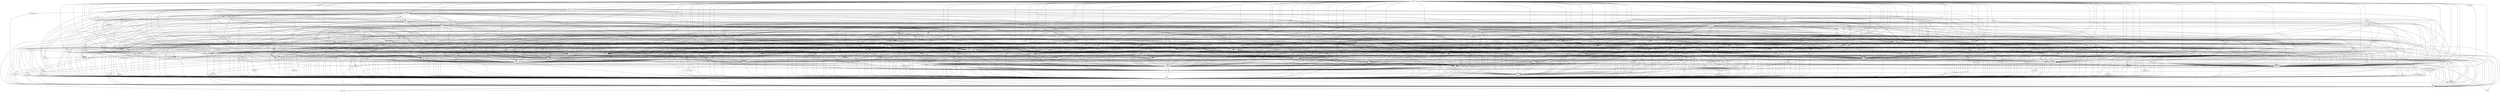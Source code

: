 strict digraph deps {
"haskellffi" [style=dashed];
{rank=max; "fail"; };
{rank=max; "rts" [shape=box]; };
"Boolean" -> "base";
"Cabal" -> "array";
"Cabal" -> "base";
"Cabal" -> "binary";
"Cabal" -> "bytestring";
"Cabal" -> "containers";
"Cabal" -> "deepseq";
"Cabal" -> "directory";
"Cabal" -> "filepath";
"Cabal" -> "mtl";
"Cabal" -> "parsec";
"Cabal" -> "pretty";
"Cabal" -> "process";
"Cabal" -> "text";
"Cabal" -> "time";
"Cabal" -> "transformers";
"Cabal" -> "unix";
"GLFW-b" -> "array";
"GLFW-b" -> "base";
"GLFW-b" -> "bindings-GLFW";
"GLFW-b" -> "deepseq";
"GLURaw" -> "OpenGLRaw";
"GLURaw" -> "base";
"GLURaw" -> "transformers";
"GLUT" -> "OpenGL";
"GLUT" -> "StateVar";
"GLUT" -> "array";
"GLUT" -> "base";
"GLUT" -> "containers";
"GLUT" -> "transformers";
"GenericPretty" -> "base";
"GenericPretty" -> "ghc-prim";
"GenericPretty" -> "pretty";
"HTTP" -> "array";
"HTTP" -> "base";
"HTTP" -> "bytestring";
"HTTP" -> "mtl";
"HTTP" -> "network";
"HTTP" -> "network-uri";
"HTTP" -> "parsec";
"HTTP" -> "time";
"HUnit" -> "base";
"HUnit" -> "call-stack";
"HUnit" -> "deepseq";
"HaskellForMaths" -> "array";
"HaskellForMaths" -> "base";
"HaskellForMaths" -> "containers";
"HaskellForMaths" -> "random";
"JuicyPixels" -> "base";
"JuicyPixels" -> "binary";
"JuicyPixels" -> "bytestring";
"JuicyPixels" -> "containers";
"JuicyPixels" -> "deepseq";
"JuicyPixels" -> "mtl";
"JuicyPixels" -> "primitive";
"JuicyPixels" -> "transformers";
"JuicyPixels" -> "vector";
"JuicyPixels" -> "zlib";
"MemoTrie" -> "base";
"MemoTrie" -> "newtype-generics";
"MissingH" -> "array";
"MissingH" -> "base";
"MissingH" -> "containers";
"MissingH" -> "directory";
"MissingH" -> "filepath";
"MissingH" -> "hslogger";
"MissingH" -> "mtl";
"MissingH" -> "network";
"MissingH" -> "network-bsd";
"MissingH" -> "old-locale";
"MissingH" -> "old-time";
"MissingH" -> "parsec";
"MissingH" -> "process";
"MissingH" -> "random";
"MissingH" -> "regex-compat";
"MissingH" -> "time";
"MissingH" -> "unix";
"MonadRandom" -> "base";
"MonadRandom" -> "mtl";
"MonadRandom" -> "primitive";
"MonadRandom" -> "random";
"MonadRandom" -> "transformers";
"MonadRandom" -> "transformers-compat";
"NumInstances" -> "base";
"ObjectName" -> "base";
"ObjectName" -> "transformers";
"Only" -> "base";
"Only" -> "deepseq";
"OpenGL" -> "GLURaw";
"OpenGL" -> "ObjectName";
"OpenGL" -> "OpenGLRaw";
"OpenGL" -> "StateVar";
"OpenGL" -> "base";
"OpenGL" -> "bytestring";
"OpenGL" -> "containers";
"OpenGL" -> "text";
"OpenGL" -> "transformers";
"OpenGLRaw" -> "base";
"OpenGLRaw" -> "bytestring";
"OpenGLRaw" -> "containers";
"OpenGLRaw" -> "fixed";
"OpenGLRaw" -> "half";
"OpenGLRaw" -> "text";
"OpenGLRaw" -> "transformers";
"QuickCheck" -> "base";
"QuickCheck" -> "containers";
"QuickCheck" -> "deepseq";
"QuickCheck" -> "random";
"QuickCheck" -> "splitmix";
"QuickCheck" -> "template-haskell";
"QuickCheck" -> "transformers";
"SHA" -> "array";
"SHA" -> "base";
"SHA" -> "binary";
"SHA" -> "bytestring";
"StateVar" -> "base";
"StateVar" -> "stm";
"StateVar" -> "transformers";
"active" -> "base";
"active" -> "lens";
"active" -> "linear";
"active" -> "semigroupoids";
"active" -> "semigroups";
"active" -> "vector";
"adjunctions" -> "array";
"adjunctions" -> "base";
"adjunctions" -> "comonad";
"adjunctions" -> "containers";
"adjunctions" -> "contravariant";
"adjunctions" -> "distributive";
"adjunctions" -> "free";
"adjunctions" -> "mtl";
"adjunctions" -> "profunctors";
"adjunctions" -> "semigroupoids";
"adjunctions" -> "semigroups";
"adjunctions" -> "tagged";
"adjunctions" -> "transformers";
"adjunctions" -> "transformers-compat";
"adjunctions" -> "void";
"aeson" -> "attoparsec";
"aeson" -> "base";
"aeson" -> "base-compat-batteries";
"aeson" -> "bytestring";
"aeson" -> "containers";
"aeson" -> "data-fix";
"aeson" -> "deepseq";
"aeson" -> "dlist";
"aeson" -> "ghc-prim";
"aeson" -> "hashable";
"aeson" -> "primitive";
"aeson" -> "scientific";
"aeson" -> "strict";
"aeson" -> "tagged";
"aeson" -> "template-haskell";
"aeson" -> "text";
"aeson" -> "th-abstraction";
"aeson" -> "these";
"aeson" -> "time";
"aeson" -> "time-compat";
"aeson" -> "unordered-containers";
"aeson" -> "uuid-types";
"aeson" -> "vector";
"ansi-terminal" -> "base";
"ansi-terminal" -> "colour";
"ansi-wl-pprint" -> "ansi-terminal";
"ansi-wl-pprint" -> "base";
"appar" -> "base";
"appar" -> "bytestring";
"array" -> "base";
"ascii-char" -> "base";
"ascii-char" -> "hashable";
"asn1-encoding" -> "asn1-types";
"asn1-encoding" -> "base";
"asn1-encoding" -> "bytestring";
"asn1-encoding" -> "hourglass";
"asn1-parse" -> "asn1-encoding";
"asn1-parse" -> "asn1-types";
"asn1-parse" -> "base";
"asn1-parse" -> "bytestring";
"asn1-types" -> "base";
"asn1-types" -> "bytestring";
"asn1-types" -> "hourglass";
"asn1-types" -> "memory";
"assoc" -> "base";
"assoc" -> "bifunctors";
"assoc" -> "tagged";
"async" -> "base";
"async" -> "hashable";
"async" -> "stm";
"atomic-primops" -> "base";
"atomic-primops" -> "ghc-prim";
"atomic-primops" -> "primitive";
"attoparsec" -> "array";
"attoparsec" -> "base";
"attoparsec" -> "bytestring";
"attoparsec" -> "containers";
"attoparsec" -> "deepseq";
"attoparsec" -> "scientific";
"attoparsec" -> "text";
"attoparsec" -> "transformers";
"auto-update" -> "base";
"base" -> "ghc-prim";
"base" -> "integer-gmp";
"base" -> "rts";
"base-compat" -> "base";
"base-compat" -> "unix";
"base-compat-batteries" -> "base";
"base-compat-batteries" -> "base-compat";
"base-orphans" -> "base";
"base-orphans" -> "ghc-prim";
"base64-bytestring" -> "base";
"base64-bytestring" -> "bytestring";
"basement" -> "base";
"basement" -> "ghc-prim";
"bifunctors" -> "base";
"bifunctors" -> "base-orphans";
"bifunctors" -> "comonad";
"bifunctors" -> "containers";
"bifunctors" -> "tagged";
"bifunctors" -> "template-haskell";
"bifunctors" -> "th-abstraction";
"bifunctors" -> "transformers";
"binary" -> "array";
"binary" -> "base";
"binary" -> "bytestring";
"binary" -> "containers";
"binary-ieee754" -> "array";
"binary-ieee754" -> "base";
"binary-ieee754" -> "binary";
"binary-orphans" -> "base";
"binary-orphans" -> "binary";
"binary-orphans" -> "transformers";
"binary-parsers" -> "base";
"binary-parsers" -> "binary";
"binary-parsers" -> "bytestring";
"binary-parsers" -> "bytestring-lexing";
"binary-parsers" -> "scientific";
"bindings-DSL" -> "base";
"bindings-GLFW" -> "base";
"bindings-GLFW" -> "bindings-DSL";
"blaze-builder" -> "base";
"blaze-builder" -> "bytestring";
"blaze-builder" -> "deepseq";
"blaze-builder" -> "text";
"blaze-html" -> "base";
"blaze-html" -> "blaze-builder";
"blaze-html" -> "blaze-markup";
"blaze-html" -> "bytestring";
"blaze-html" -> "text";
"blaze-markup" -> "base";
"blaze-markup" -> "blaze-builder";
"blaze-markup" -> "bytestring";
"blaze-markup" -> "text";
"blaze-textual" -> "base";
"blaze-textual" -> "blaze-builder";
"blaze-textual" -> "bytestring";
"blaze-textual" -> "ghc-prim";
"blaze-textual" -> "integer-gmp";
"blaze-textual" -> "old-locale";
"blaze-textual" -> "text";
"blaze-textual" -> "time";
"blaze-textual" -> "vector";
"bsb-http-chunked" -> "base";
"bsb-http-chunked" -> "bytestring";
"byteorder" -> "base";
"bytes" -> "Cabal";
"bytes" -> "base";
"bytes" -> "binary";
"bytes" -> "binary-orphans";
"bytes" -> "bytestring";
"bytes" -> "cabal-doctest";
"bytes" -> "cereal";
"bytes" -> "containers";
"bytes" -> "hashable";
"bytes" -> "mtl";
"bytes" -> "scientific";
"bytes" -> "text";
"bytes" -> "time";
"bytes" -> "transformers";
"bytes" -> "transformers-compat";
"bytes" -> "unordered-containers";
"bytes" -> "void";
"bytestring" -> "base";
"bytestring" -> "deepseq";
"bytestring" -> "ghc-prim";
"bytestring" -> "integer-gmp";
"bytestring-builder" -> "base";
"bytestring-builder" -> "bytestring";
"bytestring-builder" -> "deepseq";
"bytestring-conversion" -> "attoparsec";
"bytestring-conversion" -> "base";
"bytestring-conversion" -> "bytestring";
"bytestring-conversion" -> "case-insensitive";
"bytestring-conversion" -> "double-conversion";
"bytestring-conversion" -> "text";
"bytestring-lexing" -> "base";
"bytestring-lexing" -> "bytestring";
"bytestring-trie" -> "base";
"bytestring-trie" -> "binary";
"bytestring-trie" -> "bytestring";
"cabal-doctest" -> "Cabal";
"cabal-doctest" -> "base";
"cabal-doctest" -> "directory";
"cabal-doctest" -> "filepath";
"call-stack" -> "base";
"case-insensitive" -> "base";
"case-insensitive" -> "bytestring";
"case-insensitive" -> "deepseq";
"case-insensitive" -> "hashable";
"case-insensitive" -> "text";
"cereal" -> "array";
"cereal" -> "base";
"cereal" -> "bytestring";
"cereal" -> "containers";
"cereal" -> "ghc-prim";
"charset" -> "array";
"charset" -> "base";
"charset" -> "bytestring";
"charset" -> "containers";
"charset" -> "semigroups";
"charset" -> "unordered-containers";
"circle-packing" -> "base";
"clock" -> "base";
"cmdargs" -> "base";
"cmdargs" -> "filepath";
"cmdargs" -> "process";
"cmdargs" -> "template-haskell";
"cmdargs" -> "transformers";
"colour" -> "base";
"comonad" -> "base";
"comonad" -> "containers";
"comonad" -> "distributive";
"comonad" -> "indexed-traversable";
"comonad" -> "tagged";
"comonad" -> "transformers";
"comonad" -> "transformers-compat";
"conduit" -> "base";
"conduit" -> "bytestring";
"conduit" -> "directory";
"conduit" -> "exceptions";
"conduit" -> "filepath";
"conduit" -> "mono-traversable";
"conduit" -> "mtl";
"conduit" -> "primitive";
"conduit" -> "resourcet";
"conduit" -> "text";
"conduit" -> "transformers";
"conduit" -> "unix";
"conduit" -> "unliftio-core";
"conduit" -> "vector";
"conduit-extra" -> "async";
"conduit-extra" -> "attoparsec";
"conduit-extra" -> "base";
"conduit-extra" -> "bytestring";
"conduit-extra" -> "conduit";
"conduit-extra" -> "directory";
"conduit-extra" -> "filepath";
"conduit-extra" -> "network";
"conduit-extra" -> "primitive";
"conduit-extra" -> "process";
"conduit-extra" -> "resourcet";
"conduit-extra" -> "stm";
"conduit-extra" -> "streaming-commons";
"conduit-extra" -> "text";
"conduit-extra" -> "transformers";
"conduit-extra" -> "typed-process";
"conduit-extra" -> "unliftio-core";
"connection" -> "base";
"connection" -> "basement";
"connection" -> "bytestring";
"connection" -> "containers";
"connection" -> "data-default-class";
"connection" -> "network";
"connection" -> "socks";
"connection" -> "tls";
"connection" -> "x509";
"connection" -> "x509-store";
"connection" -> "x509-system";
"connection" -> "x509-validation";
"containers" -> "array";
"containers" -> "base";
"containers" -> "deepseq";
"contravariant" -> "StateVar";
"contravariant" -> "base";
"contravariant" -> "transformers";
"cookie" -> "base";
"cookie" -> "bytestring";
"cookie" -> "data-default-class";
"cookie" -> "deepseq";
"cookie" -> "text";
"cookie" -> "time";
"cryptonite" -> "base";
"cryptonite" -> "basement";
"cryptonite" -> "bytestring";
"cryptonite" -> "deepseq";
"cryptonite" -> "ghc-prim";
"cryptonite" -> "integer-gmp";
"cryptonite" -> "memory";
"cubicbezier" -> "base";
"cubicbezier" -> "containers";
"cubicbezier" -> "fast-math";
"cubicbezier" -> "integration";
"cubicbezier" -> "matrices";
"cubicbezier" -> "microlens";
"cubicbezier" -> "microlens-mtl";
"cubicbezier" -> "microlens-th";
"cubicbezier" -> "mtl";
"cubicbezier" -> "vector";
"cubicbezier" -> "vector-space";
"data-default" -> "base";
"data-default" -> "data-default-class";
"data-default" -> "data-default-instances-containers";
"data-default" -> "data-default-instances-dlist";
"data-default" -> "data-default-instances-old-locale";
"data-default-class" -> "base";
"data-default-instances-containers" -> "base";
"data-default-instances-containers" -> "containers";
"data-default-instances-containers" -> "data-default-class";
"data-default-instances-dlist" -> "base";
"data-default-instances-dlist" -> "data-default-class";
"data-default-instances-dlist" -> "dlist";
"data-default-instances-old-locale" -> "base";
"data-default-instances-old-locale" -> "data-default-class";
"data-default-instances-old-locale" -> "old-locale";
"data-fix" -> "base";
"data-fix" -> "deepseq";
"data-fix" -> "hashable";
"deepseq" -> "array";
"deepseq" -> "base";
"diagrams" -> "diagrams-contrib";
"diagrams" -> "diagrams-core";
"diagrams" -> "diagrams-lib";
"diagrams" -> "diagrams-svg";
"diagrams-contrib" -> "MonadRandom";
"diagrams-contrib" -> "base";
"diagrams-contrib" -> "circle-packing";
"diagrams-contrib" -> "colour";
"diagrams-contrib" -> "containers";
"diagrams-contrib" -> "cubicbezier";
"diagrams-contrib" -> "data-default";
"diagrams-contrib" -> "data-default-class";
"diagrams-contrib" -> "diagrams-core";
"diagrams-contrib" -> "diagrams-lib";
"diagrams-contrib" -> "diagrams-solve";
"diagrams-contrib" -> "force-layout";
"diagrams-contrib" -> "hashable";
"diagrams-contrib" -> "lens";
"diagrams-contrib" -> "linear";
"diagrams-contrib" -> "mfsolve";
"diagrams-contrib" -> "monoid-extras";
"diagrams-contrib" -> "mtl";
"diagrams-contrib" -> "mtl-compat";
"diagrams-contrib" -> "parsec";
"diagrams-contrib" -> "random";
"diagrams-contrib" -> "semigroups";
"diagrams-contrib" -> "split";
"diagrams-contrib" -> "text";
"diagrams-core" -> "adjunctions";
"diagrams-core" -> "base";
"diagrams-core" -> "containers";
"diagrams-core" -> "distributive";
"diagrams-core" -> "dual-tree";
"diagrams-core" -> "lens";
"diagrams-core" -> "linear";
"diagrams-core" -> "monoid-extras";
"diagrams-core" -> "mtl";
"diagrams-core" -> "profunctors";
"diagrams-core" -> "semigroups";
"diagrams-core" -> "unordered-containers";
"diagrams-lib" -> "JuicyPixels";
"diagrams-lib" -> "active";
"diagrams-lib" -> "adjunctions";
"diagrams-lib" -> "array";
"diagrams-lib" -> "base";
"diagrams-lib" -> "bytestring";
"diagrams-lib" -> "cereal";
"diagrams-lib" -> "colour";
"diagrams-lib" -> "containers";
"diagrams-lib" -> "data-default-class";
"diagrams-lib" -> "diagrams-core";
"diagrams-lib" -> "diagrams-solve";
"diagrams-lib" -> "directory";
"diagrams-lib" -> "distributive";
"diagrams-lib" -> "dual-tree";
"diagrams-lib" -> "exceptions";
"diagrams-lib" -> "filepath";
"diagrams-lib" -> "fingertree";
"diagrams-lib" -> "fsnotify";
"diagrams-lib" -> "hashable";
"diagrams-lib" -> "intervals";
"diagrams-lib" -> "lens";
"diagrams-lib" -> "linear";
"diagrams-lib" -> "monoid-extras";
"diagrams-lib" -> "mtl";
"diagrams-lib" -> "optparse-applicative";
"diagrams-lib" -> "process";
"diagrams-lib" -> "profunctors";
"diagrams-lib" -> "semigroups";
"diagrams-lib" -> "tagged";
"diagrams-lib" -> "text";
"diagrams-lib" -> "transformers";
"diagrams-lib" -> "unordered-containers";
"diagrams-solve" -> "base";
"diagrams-svg" -> "JuicyPixels";
"diagrams-svg" -> "base";
"diagrams-svg" -> "base64-bytestring";
"diagrams-svg" -> "bytestring";
"diagrams-svg" -> "colour";
"diagrams-svg" -> "containers";
"diagrams-svg" -> "diagrams-core";
"diagrams-svg" -> "diagrams-lib";
"diagrams-svg" -> "filepath";
"diagrams-svg" -> "hashable";
"diagrams-svg" -> "lens";
"diagrams-svg" -> "monoid-extras";
"diagrams-svg" -> "mtl";
"diagrams-svg" -> "optparse-applicative";
"diagrams-svg" -> "semigroups";
"diagrams-svg" -> "split";
"diagrams-svg" -> "svg-builder";
"diagrams-svg" -> "text";
"direct-sqlite" -> "base";
"direct-sqlite" -> "bytestring";
"direct-sqlite" -> "semigroups";
"direct-sqlite" -> "text";
"directory" -> "base";
"directory" -> "filepath";
"directory" -> "time";
"directory" -> "unix";
"distributive" -> "base";
"distributive" -> "base-orphans";
"distributive" -> "tagged";
"distributive" -> "transformers";
"dlist" -> "base";
"dlist" -> "deepseq";
"double-conversion" -> "base";
"double-conversion" -> "bytestring";
"double-conversion" -> "ghc-prim";
"double-conversion" -> "text";
"dual-tree" -> "base";
"dual-tree" -> "monoid-extras";
"dual-tree" -> "newtype-generics";
"dual-tree" -> "semigroups";
"easy-file" -> "base";
"easy-file" -> "directory";
"easy-file" -> "filepath";
"easy-file" -> "time";
"easy-file" -> "unix";
"egison-pattern-src" -> "base";
"egison-pattern-src" -> "containers";
"egison-pattern-src" -> "free";
"egison-pattern-src" -> "megaparsec";
"egison-pattern-src" -> "mtl";
"egison-pattern-src" -> "parser-combinators";
"egison-pattern-src" -> "prettyprinter";
"egison-pattern-src" -> "recursion-schemes";
"egison-pattern-src" -> "text";
"egison-pattern-src-th-mode" -> "base";
"egison-pattern-src-th-mode" -> "egison-pattern-src";
"egison-pattern-src-th-mode" -> "haskell-src-exts";
"egison-pattern-src-th-mode" -> "haskell-src-meta";
"egison-pattern-src-th-mode" -> "mtl";
"egison-pattern-src-th-mode" -> "pretty";
"egison-pattern-src-th-mode" -> "template-haskell";
"egison-pattern-src-th-mode" -> "text";
"email-validate" -> "attoparsec";
"email-validate" -> "base";
"email-validate" -> "bytestring";
"email-validate" -> "template-haskell";
"entropy" -> "Cabal";
"entropy" -> "base";
"entropy" -> "bytestring";
"entropy" -> "directory";
"entropy" -> "filepath";
"entropy" -> "process";
"entropy" -> "unix";
"errors" -> "base";
"errors" -> "exceptions";
"errors" -> "safe";
"errors" -> "text";
"errors" -> "transformers";
"errors" -> "transformers-compat";
"exceptions" -> "base";
"exceptions" -> "mtl";
"exceptions" -> "stm";
"exceptions" -> "template-haskell";
"exceptions" -> "transformers";
"extensible-exceptions" -> "base";
"extra" -> "base";
"extra" -> "clock";
"extra" -> "directory";
"extra" -> "filepath";
"extra" -> "process";
"extra" -> "time";
"extra" -> "unix";
"fast-logger" -> "array";
"fast-logger" -> "auto-update";
"fast-logger" -> "base";
"fast-logger" -> "bytestring";
"fast-logger" -> "directory";
"fast-logger" -> "easy-file";
"fast-logger" -> "filepath";
"fast-logger" -> "text";
"fast-logger" -> "unix-compat";
"fast-logger" -> "unix-time";
"fast-math" -> "base";
"file-embed" -> "base";
"file-embed" -> "bytestring";
"file-embed" -> "directory";
"file-embed" -> "filepath";
"file-embed" -> "template-haskell";
"filepath" -> "base";
"filtrable" -> "base";
"filtrable" -> "transformers";
"fingertree" -> "base";
"fixed" -> "base";
"foldl" -> "base";
"foldl" -> "bytestring";
"foldl" -> "comonad";
"foldl" -> "containers";
"foldl" -> "contravariant";
"foldl" -> "hashable";
"foldl" -> "mwc-random";
"foldl" -> "primitive";
"foldl" -> "profunctors";
"foldl" -> "semigroupoids";
"foldl" -> "text";
"foldl" -> "transformers";
"foldl" -> "unordered-containers";
"foldl" -> "vector";
"force-layout" -> "base";
"force-layout" -> "containers";
"force-layout" -> "data-default-class";
"force-layout" -> "lens";
"force-layout" -> "linear";
"foreign-store" -> "base";
"formatting" -> "array";
"formatting" -> "base";
"formatting" -> "bytestring";
"formatting" -> "clock";
"formatting" -> "ghc-prim";
"formatting" -> "integer-gmp";
"formatting" -> "old-locale";
"formatting" -> "scientific";
"formatting" -> "semigroups";
"formatting" -> "text";
"formatting" -> "time";
"formatting" -> "transformers";
"free" -> "base";
"free" -> "comonad";
"free" -> "containers";
"free" -> "distributive";
"free" -> "exceptions";
"free" -> "indexed-traversable";
"free" -> "mtl";
"free" -> "profunctors";
"free" -> "semigroupoids";
"free" -> "template-haskell";
"free" -> "th-abstraction";
"free" -> "transformers";
"free" -> "transformers-base";
"fsnotify" -> "async";
"fsnotify" -> "base";
"fsnotify" -> "bytestring";
"fsnotify" -> "containers";
"fsnotify" -> "directory";
"fsnotify" -> "filepath";
"fsnotify" -> "hfsevents";
"fsnotify" -> "text";
"fsnotify" -> "time";
"fsnotify" -> "unix-compat";
"ghc" -> "array";
"ghc" -> "base";
"ghc" -> "binary";
"ghc" -> "bytestring";
"ghc" -> "containers";
"ghc" -> "deepseq";
"ghc" -> "directory";
"ghc" -> "filepath";
"ghc" -> "ghc-boot";
"ghc" -> "ghc-boot-th";
"ghc" -> "ghc-heap";
"ghc" -> "ghci";
"ghc" -> "hpc";
"ghc" -> "integer-gmp";
"ghc" -> "process";
"ghc" -> "template-haskell";
"ghc" -> "terminfo";
"ghc" -> "time";
"ghc" -> "transformers";
"ghc" -> "unix";
"ghc-boot" -> "base";
"ghc-boot" -> "binary";
"ghc-boot" -> "bytestring";
"ghc-boot" -> "containers";
"ghc-boot" -> "directory";
"ghc-boot" -> "filepath";
"ghc-boot" -> "ghc-boot-th";
"ghc-boot-th" -> "base";
"ghc-heap" -> "base";
"ghc-heap" -> "ghc-prim";
"ghc-heap" -> "rts";
"ghc-paths" -> "Cabal";
"ghc-paths" -> "base";
"ghc-paths" -> "directory";
"ghc-prim" -> "rts";
"ghci" -> "array";
"ghci" -> "base";
"ghci" -> "binary";
"ghci" -> "bytestring";
"ghci" -> "containers";
"ghci" -> "deepseq";
"ghci" -> "filepath";
"ghci" -> "ghc-boot";
"ghci" -> "ghc-boot-th";
"ghci" -> "ghc-heap";
"ghci" -> "template-haskell";
"ghci" -> "transformers";
"ghci" -> "unix";
"ghci-websockets" -> "aeson";
"ghci-websockets" -> "base";
"ghci-websockets" -> "bytestring";
"ghci-websockets" -> "containers";
"ghci-websockets" -> "foreign-store";
"ghci-websockets" -> "text";
"ghci-websockets" -> "wai";
"ghci-websockets" -> "wai-app-static";
"ghci-websockets" -> "warp";
"ghci-websockets" -> "websockets";
"ghcid" -> "ansi-terminal";
"ghcid" -> "base";
"ghcid" -> "cmdargs";
"ghcid" -> "containers";
"ghcid" -> "directory";
"ghcid" -> "extra";
"ghcid" -> "filepath";
"ghcid" -> "fsnotify";
"ghcid" -> "process";
"ghcid" -> "terminal-size";
"ghcid" -> "time";
"ghcid" -> "unix";
"groups" -> "base";
"half" -> "base";
"half" -> "binary";
"half" -> "deepseq";
"half" -> "template-haskell";
"happy" -> "array";
"happy" -> "base";
"happy" -> "containers";
"happy" -> "mtl";
"hashable" -> "base";
"hashable" -> "bytestring";
"hashable" -> "deepseq";
"hashable" -> "ghc-prim";
"hashable" -> "integer-gmp";
"hashable" -> "text";
"haskeline" -> "base";
"haskeline" -> "bytestring";
"haskeline" -> "containers";
"haskeline" -> "directory";
"haskeline" -> "exceptions";
"haskeline" -> "filepath";
"haskeline" -> "process";
"haskeline" -> "stm";
"haskeline" -> "terminfo";
"haskeline" -> "transformers";
"haskeline" -> "unix";
"haskell-lexer" -> "base";
"haskell-src-exts" -> "array";
"haskell-src-exts" -> "base";
"haskell-src-exts" -> "ghc-prim";
"haskell-src-exts" -> "happy";
"haskell-src-exts" -> "pretty";
"haskell-src-meta" -> "base";
"haskell-src-meta" -> "haskell-src-exts";
"haskell-src-meta" -> "pretty";
"haskell-src-meta" -> "syb";
"haskell-src-meta" -> "template-haskell";
"haskell-src-meta" -> "th-orphans";
"haskellffi" -> "GLFW-b";
"haskellffi" -> "GLUT";
"haskellffi" -> "GenericPretty";
"haskellffi" -> "HaskellForMaths";
"haskellffi" -> "JuicyPixels";
"haskellffi" -> "OpenGL";
"haskellffi" -> "aeson";
"haskellffi" -> "ansi-terminal";
"haskellffi" -> "array";
"haskellffi" -> "ascii-char";
"haskellffi" -> "base";
"haskellffi" -> "bindings-GLFW";
"haskellffi" -> "blaze-builder";
"haskellffi" -> "bytestring";
"haskellffi" -> "bytestring-trie";
"haskellffi" -> "case-insensitive";
"haskellffi" -> "containers";
"haskellffi" -> "data-default";
"haskellffi" -> "diagrams";
"haskellffi" -> "diagrams-lib";
"haskellffi" -> "diagrams-svg";
"haskellffi" -> "directory";
"haskellffi" -> "egison-pattern-src";
"haskellffi" -> "email-validate";
"haskellffi" -> "filepath";
"haskellffi" -> "formatting";
"haskellffi" -> "fsnotify";
"haskellffi" -> "ghci-websockets";
"haskellffi" -> "ghcid";
"haskellffi" -> "hashable";
"haskellffi" -> "haskeline";
"haskellffi" -> "hedis";
"haskellffi" -> "hint";
"haskellffi" -> "http-conduit";
"haskellffi" -> "http-types";
"haskellffi" -> "hxt";
"haskellffi" -> "inline-c";
"haskellffi" -> "io-streams";
"haskellffi" -> "juicy-draw";
"haskellffi" -> "lens";
"haskellffi" -> "linear";
"haskellffi" -> "massiv";
"haskellffi" -> "microlens";
"haskellffi" -> "mini-egison";
"haskellffi" -> "mtl";
"haskellffi" -> "mysql-haskell";
"haskellffi" -> "neat-interpolation";
"haskellffi" -> "network";
"haskellffi" -> "network-uri";
"haskellffi" -> "orthotope";
"haskellffi" -> "pretty-show";
"haskellffi" -> "pretty-simple";
"haskellffi" -> "pretty-terminal";
"haskellffi" -> "primitive";
"haskellffi" -> "process";
"haskellffi" -> "rainbow";
"haskellffi" -> "random";
"haskellffi" -> "raw-strings-qq";
"haskellffi" -> "regex";
"haskellffi" -> "regex-applicative";
"haskellffi" -> "regex-applicative-text";
"haskellffi" -> "regex-base";
"haskellffi" -> "regex-compat";
"haskellffi" -> "regex-posix";
"haskellffi" -> "regex-tdfa";
"haskellffi" -> "safe";
"haskellffi" -> "silently";
"haskellffi" -> "split";
"haskellffi" -> "sqlite-simple";
"haskellffi" -> "stm";
"haskellffi" -> "strict-io";
"haskellffi" -> "system-fileio";
"haskellffi" -> "text";
"haskellffi" -> "text-format-simple";
"haskellffi" -> "text-icu";
"haskellffi" -> "time";
"haskellffi" -> "transformers";
"haskellffi" -> "turtle";
"haskellffi" -> "unix";
"haskellffi" -> "unix-time";
"haskellffi" -> "unordered-containers";
"haskellffi" -> "uri-encode";
"haskellffi" -> "utf8-string";
"haskellffi" -> "utility-ht";
"haskellffi" -> "vector";
"haskellffi" -> "vty";
"haskellffi" -> "wai";
"haskellffi" -> "wai-extra";
"haskellffi" -> "wai-predicates";
"haskellffi" -> "wai-session";
"haskellffi" -> "wai-util";
"haskellffi" -> "wai-websockets";
"haskellffi" -> "warp";
"haskellffi" -> "websockets";
"haskellffi" -> "with-utf8";
"haskellffi" -> "word8";
"hedis" -> "HTTP";
"hedis" -> "async";
"hedis" -> "base";
"hedis" -> "bytestring";
"hedis" -> "bytestring-lexing";
"hedis" -> "containers";
"hedis" -> "deepseq";
"hedis" -> "errors";
"hedis" -> "exceptions";
"hedis" -> "mtl";
"hedis" -> "network";
"hedis" -> "network-uri";
"hedis" -> "resource-pool";
"hedis" -> "scanner";
"hedis" -> "stm";
"hedis" -> "text";
"hedis" -> "time";
"hedis" -> "tls";
"hedis" -> "unordered-containers";
"hedis" -> "vector";
"hfsevents" -> "base";
"hfsevents" -> "bytestring";
"hfsevents" -> "cereal";
"hfsevents" -> "mtl";
"hfsevents" -> "text";
"hfsevents" -> "unix";
"hint" -> "base";
"hint" -> "directory";
"hint" -> "exceptions";
"hint" -> "filepath";
"hint" -> "ghc";
"hint" -> "ghc-boot";
"hint" -> "ghc-paths";
"hint" -> "random";
"hint" -> "temporary";
"hint" -> "transformers";
"hint" -> "unix";
"hostname" -> "base";
"hourglass" -> "base";
"hourglass" -> "deepseq";
"hpc" -> "base";
"hpc" -> "containers";
"hpc" -> "deepseq";
"hpc" -> "directory";
"hpc" -> "filepath";
"hpc" -> "time";
"hslogger" -> "base";
"hslogger" -> "bytestring";
"hslogger" -> "containers";
"hslogger" -> "deepseq";
"hslogger" -> "network";
"hslogger" -> "network-bsd";
"hslogger" -> "old-locale";
"hslogger" -> "time";
"hslogger" -> "unix";
"http-accept" -> "base";
"http-accept" -> "bytestring";
"http-client" -> "array";
"http-client" -> "base";
"http-client" -> "blaze-builder";
"http-client" -> "bytestring";
"http-client" -> "case-insensitive";
"http-client" -> "containers";
"http-client" -> "cookie";
"http-client" -> "deepseq";
"http-client" -> "exceptions";
"http-client" -> "filepath";
"http-client" -> "ghc-prim";
"http-client" -> "http-types";
"http-client" -> "memory";
"http-client" -> "mime-types";
"http-client" -> "network";
"http-client" -> "network-uri";
"http-client" -> "random";
"http-client" -> "stm";
"http-client" -> "streaming-commons";
"http-client" -> "text";
"http-client" -> "time";
"http-client" -> "transformers";
"http-client-tls" -> "base";
"http-client-tls" -> "bytestring";
"http-client-tls" -> "case-insensitive";
"http-client-tls" -> "connection";
"http-client-tls" -> "containers";
"http-client-tls" -> "cryptonite";
"http-client-tls" -> "data-default-class";
"http-client-tls" -> "exceptions";
"http-client-tls" -> "http-client";
"http-client-tls" -> "http-types";
"http-client-tls" -> "memory";
"http-client-tls" -> "network";
"http-client-tls" -> "network-uri";
"http-client-tls" -> "text";
"http-client-tls" -> "tls";
"http-client-tls" -> "transformers";
"http-conduit" -> "aeson";
"http-conduit" -> "attoparsec";
"http-conduit" -> "base";
"http-conduit" -> "bytestring";
"http-conduit" -> "conduit";
"http-conduit" -> "conduit-extra";
"http-conduit" -> "http-client";
"http-conduit" -> "http-client-tls";
"http-conduit" -> "http-types";
"http-conduit" -> "mtl";
"http-conduit" -> "resourcet";
"http-conduit" -> "transformers";
"http-conduit" -> "unliftio-core";
"http-date" -> "array";
"http-date" -> "attoparsec";
"http-date" -> "base";
"http-date" -> "bytestring";
"http-date" -> "time";
"http-types" -> "array";
"http-types" -> "base";
"http-types" -> "bytestring";
"http-types" -> "case-insensitive";
"http-types" -> "text";
"http2" -> "array";
"http2" -> "base";
"http2" -> "bytestring";
"http2" -> "case-insensitive";
"http2" -> "containers";
"http2" -> "http-types";
"http2" -> "network";
"http2" -> "network-byte-order";
"http2" -> "psqueues";
"http2" -> "stm";
"http2" -> "time-manager";
"hxt" -> "base";
"hxt" -> "binary";
"hxt" -> "bytestring";
"hxt" -> "containers";
"hxt" -> "deepseq";
"hxt" -> "directory";
"hxt" -> "filepath";
"hxt" -> "hxt-charproperties";
"hxt" -> "hxt-regex-xmlschema";
"hxt" -> "hxt-unicode";
"hxt" -> "mtl";
"hxt" -> "network-uri";
"hxt" -> "parsec";
"hxt-charproperties" -> "base";
"hxt-regex-xmlschema" -> "base";
"hxt-regex-xmlschema" -> "bytestring";
"hxt-regex-xmlschema" -> "hxt-charproperties";
"hxt-regex-xmlschema" -> "parsec";
"hxt-regex-xmlschema" -> "text";
"hxt-unicode" -> "base";
"hxt-unicode" -> "hxt-charproperties";
"indexed-traversable" -> "array";
"indexed-traversable" -> "base";
"indexed-traversable" -> "containers";
"indexed-traversable" -> "transformers";
"inline-c" -> "ansi-wl-pprint";
"inline-c" -> "base";
"inline-c" -> "bytestring";
"inline-c" -> "containers";
"inline-c" -> "hashable";
"inline-c" -> "mtl";
"inline-c" -> "parsec";
"inline-c" -> "parsers";
"inline-c" -> "template-haskell";
"inline-c" -> "transformers";
"inline-c" -> "unordered-containers";
"inline-c" -> "vector";
"integer-gmp" -> "ghc-prim";
"integer-logarithms" -> "array";
"integer-logarithms" -> "base";
"integer-logarithms" -> "ghc-prim";
"integer-logarithms" -> "integer-gmp";
"integration" -> "base";
"integration" -> "parallel";
"intervals" -> "Cabal";
"intervals" -> "array";
"intervals" -> "base";
"intervals" -> "cabal-doctest";
"intervals" -> "distributive";
"intervals" -> "ghc-prim";
"invariant" -> "StateVar";
"invariant" -> "array";
"invariant" -> "base";
"invariant" -> "bifunctors";
"invariant" -> "comonad";
"invariant" -> "containers";
"invariant" -> "contravariant";
"invariant" -> "ghc-prim";
"invariant" -> "profunctors";
"invariant" -> "stm";
"invariant" -> "tagged";
"invariant" -> "template-haskell";
"invariant" -> "th-abstraction";
"invariant" -> "transformers";
"invariant" -> "transformers-compat";
"invariant" -> "unordered-containers";
"io-streams" -> "attoparsec";
"io-streams" -> "base";
"io-streams" -> "bytestring";
"io-streams" -> "bytestring-builder";
"io-streams" -> "network";
"io-streams" -> "primitive";
"io-streams" -> "process";
"io-streams" -> "text";
"io-streams" -> "time";
"io-streams" -> "transformers";
"io-streams" -> "vector";
"io-streams" -> "zlib-bindings";
"iproute" -> "appar";
"iproute" -> "base";
"iproute" -> "byteorder";
"iproute" -> "bytestring";
"iproute" -> "containers";
"iproute" -> "network";
"juicy-draw" -> "JuicyPixels";
"juicy-draw" -> "base";
"juicy-draw" -> "numeric-extras";
"juicy-draw" -> "primitive";
"kan-extensions" -> "adjunctions";
"kan-extensions" -> "array";
"kan-extensions" -> "base";
"kan-extensions" -> "comonad";
"kan-extensions" -> "containers";
"kan-extensions" -> "contravariant";
"kan-extensions" -> "distributive";
"kan-extensions" -> "free";
"kan-extensions" -> "invariant";
"kan-extensions" -> "mtl";
"kan-extensions" -> "profunctors";
"kan-extensions" -> "semigroupoids";
"kan-extensions" -> "tagged";
"kan-extensions" -> "transformers";
"kan-extensions" -> "transformers-compat";
"lens" -> "Cabal";
"lens" -> "array";
"lens" -> "base";
"lens" -> "base-orphans";
"lens" -> "bifunctors";
"lens" -> "bytestring";
"lens" -> "cabal-doctest";
"lens" -> "call-stack";
"lens" -> "comonad";
"lens" -> "containers";
"lens" -> "contravariant";
"lens" -> "distributive";
"lens" -> "exceptions";
"lens" -> "filepath";
"lens" -> "free";
"lens" -> "ghc-prim";
"lens" -> "hashable";
"lens" -> "kan-extensions";
"lens" -> "mtl";
"lens" -> "parallel";
"lens" -> "profunctors";
"lens" -> "reflection";
"lens" -> "semigroupoids";
"lens" -> "tagged";
"lens" -> "template-haskell";
"lens" -> "text";
"lens" -> "th-abstraction";
"lens" -> "transformers";
"lens" -> "transformers-compat";
"lens" -> "unordered-containers";
"lens" -> "vector";
"linear" -> "adjunctions";
"linear" -> "base";
"linear" -> "base-orphans";
"linear" -> "binary";
"linear" -> "bytes";
"linear" -> "cereal";
"linear" -> "containers";
"linear" -> "deepseq";
"linear" -> "distributive";
"linear" -> "ghc-prim";
"linear" -> "hashable";
"linear" -> "lens";
"linear" -> "random";
"linear" -> "reflection";
"linear" -> "semigroupoids";
"linear" -> "semigroups";
"linear" -> "tagged";
"linear" -> "template-haskell";
"linear" -> "transformers";
"linear" -> "transformers-compat";
"linear" -> "unordered-containers";
"linear" -> "vector";
"linear" -> "void";
"managed" -> "base";
"managed" -> "transformers";
"massiv" -> "base";
"massiv" -> "bytestring";
"massiv" -> "deepseq";
"massiv" -> "exceptions";
"massiv" -> "primitive";
"massiv" -> "scheduler";
"massiv" -> "unliftio-core";
"massiv" -> "vector";
"math-functions" -> "base";
"math-functions" -> "data-default-class";
"math-functions" -> "deepseq";
"math-functions" -> "primitive";
"math-functions" -> "vector";
"matrices" -> "base";
"matrices" -> "deepseq";
"matrices" -> "primitive";
"matrices" -> "vector";
"megaparsec" -> "base";
"megaparsec" -> "bytestring";
"megaparsec" -> "case-insensitive";
"megaparsec" -> "containers";
"megaparsec" -> "deepseq";
"megaparsec" -> "mtl";
"megaparsec" -> "parser-combinators";
"megaparsec" -> "scientific";
"megaparsec" -> "text";
"megaparsec" -> "transformers";
"memory" -> "base";
"memory" -> "basement";
"memory" -> "bytestring";
"memory" -> "deepseq";
"memory" -> "ghc-prim";
"mfsolve" -> "base";
"mfsolve" -> "hashable";
"mfsolve" -> "mtl";
"mfsolve" -> "mtl-compat";
"mfsolve" -> "unordered-containers";
"microlens" -> "base";
"microlens-mtl" -> "base";
"microlens-mtl" -> "microlens";
"microlens-mtl" -> "mtl";
"microlens-mtl" -> "transformers";
"microlens-mtl" -> "transformers-compat";
"microlens-th" -> "base";
"microlens-th" -> "containers";
"microlens-th" -> "microlens";
"microlens-th" -> "template-haskell";
"microlens-th" -> "th-abstraction";
"microlens-th" -> "transformers";
"mime-types" -> "base";
"mime-types" -> "bytestring";
"mime-types" -> "containers";
"mime-types" -> "text";
"mini-egison" -> "base";
"mini-egison" -> "egison-pattern-src";
"mini-egison" -> "egison-pattern-src-th-mode";
"mini-egison" -> "haskell-src-exts";
"mini-egison" -> "haskell-src-meta";
"mini-egison" -> "mtl";
"mini-egison" -> "recursion-schemes";
"mini-egison" -> "sort";
"mini-egison" -> "template-haskell";
"monad-control" -> "base";
"monad-control" -> "stm";
"monad-control" -> "transformers";
"monad-control" -> "transformers-base";
"monad-control" -> "transformers-compat";
"monad-loops" -> "base";
"mono-traversable" -> "base";
"mono-traversable" -> "bytestring";
"mono-traversable" -> "containers";
"mono-traversable" -> "hashable";
"mono-traversable" -> "split";
"mono-traversable" -> "text";
"mono-traversable" -> "transformers";
"mono-traversable" -> "unordered-containers";
"mono-traversable" -> "vector";
"mono-traversable" -> "vector-algorithms";
"monoid-extras" -> "base";
"monoid-extras" -> "groups";
"monoid-extras" -> "semigroupoids";
"mtl" -> "base";
"mtl" -> "transformers";
"mtl-compat" -> "base";
"mtl-compat" -> "mtl";
"mwc-random" -> "base";
"mwc-random" -> "math-functions";
"mwc-random" -> "primitive";
"mwc-random" -> "time";
"mwc-random" -> "vector";
"mysql-haskell" -> "base";
"mysql-haskell" -> "binary";
"mysql-haskell" -> "binary-ieee754";
"mysql-haskell" -> "binary-parsers";
"mysql-haskell" -> "blaze-textual";
"mysql-haskell" -> "bytestring";
"mysql-haskell" -> "bytestring-lexing";
"mysql-haskell" -> "cryptonite";
"mysql-haskell" -> "io-streams";
"mysql-haskell" -> "memory";
"mysql-haskell" -> "monad-loops";
"mysql-haskell" -> "network";
"mysql-haskell" -> "scientific";
"mysql-haskell" -> "tcp-streams";
"mysql-haskell" -> "text";
"mysql-haskell" -> "time";
"mysql-haskell" -> "tls";
"mysql-haskell" -> "vector";
"mysql-haskell" -> "wire-streams";
"mysql-haskell" -> "word24";
"neat-interpolation" -> "base";
"neat-interpolation" -> "megaparsec";
"neat-interpolation" -> "template-haskell";
"neat-interpolation" -> "text";
"network" -> "base";
"network" -> "bytestring";
"network" -> "deepseq";
"network-bsd" -> "base";
"network-bsd" -> "deepseq";
"network-bsd" -> "network";
"network-byte-order" -> "base";
"network-byte-order" -> "bytestring";
"network-uri" -> "base";
"network-uri" -> "deepseq";
"network-uri" -> "parsec";
"network-uri" -> "template-haskell";
"newtype-generics" -> "base";
"newtype-generics" -> "transformers";
"numeric-extras" -> "base";
"old-locale" -> "base";
"old-time" -> "base";
"old-time" -> "old-locale";
"optional-args" -> "base";
"optparse-applicative" -> "ansi-wl-pprint";
"optparse-applicative" -> "base";
"optparse-applicative" -> "process";
"optparse-applicative" -> "transformers";
"optparse-applicative" -> "transformers-compat";
"ordered-containers" -> "base";
"ordered-containers" -> "containers";
"orthotope" -> "QuickCheck";
"orthotope" -> "base";
"orthotope" -> "deepseq";
"orthotope" -> "dlist";
"orthotope" -> "pretty";
"orthotope" -> "vector";
"parallel" -> "array";
"parallel" -> "base";
"parallel" -> "containers";
"parallel" -> "deepseq";
"parallel" -> "ghc-prim";
"parsec" -> "base";
"parsec" -> "bytestring";
"parsec" -> "mtl";
"parsec" -> "text";
"parser-combinators" -> "base";
"parsers" -> "attoparsec";
"parsers" -> "base";
"parsers" -> "base-orphans";
"parsers" -> "binary";
"parsers" -> "charset";
"parsers" -> "containers";
"parsers" -> "mtl";
"parsers" -> "parsec";
"parsers" -> "scientific";
"parsers" -> "semigroups";
"parsers" -> "text";
"parsers" -> "transformers";
"parsers" -> "unordered-containers";
"pem" -> "base";
"pem" -> "basement";
"pem" -> "bytestring";
"pem" -> "memory";
"pretty" -> "base";
"pretty" -> "deepseq";
"pretty" -> "ghc-prim";
"pretty-show" -> "array";
"pretty-show" -> "base";
"pretty-show" -> "filepath";
"pretty-show" -> "ghc-prim";
"pretty-show" -> "happy";
"pretty-show" -> "haskell-lexer";
"pretty-show" -> "pretty";
"pretty-show" -> "text";
"pretty-simple" -> "Cabal";
"pretty-simple" -> "base";
"pretty-simple" -> "cabal-doctest";
"pretty-simple" -> "containers";
"pretty-simple" -> "mtl";
"pretty-simple" -> "prettyprinter";
"pretty-simple" -> "prettyprinter-ansi-terminal";
"pretty-simple" -> "text";
"pretty-simple" -> "transformers";
"pretty-terminal" -> "base";
"pretty-terminal" -> "text";
"prettyprinter" -> "base";
"prettyprinter" -> "text";
"prettyprinter-ansi-terminal" -> "ansi-terminal";
"prettyprinter-ansi-terminal" -> "base";
"prettyprinter-ansi-terminal" -> "prettyprinter";
"prettyprinter-ansi-terminal" -> "text";
"primitive" -> "base";
"primitive" -> "deepseq";
"primitive" -> "transformers";
"process" -> "base";
"process" -> "deepseq";
"process" -> "directory";
"process" -> "filepath";
"process" -> "unix";
"profunctors" -> "base";
"profunctors" -> "base-orphans";
"profunctors" -> "bifunctors";
"profunctors" -> "comonad";
"profunctors" -> "contravariant";
"profunctors" -> "distributive";
"profunctors" -> "tagged";
"profunctors" -> "transformers";
"psqueues" -> "base";
"psqueues" -> "deepseq";
"psqueues" -> "ghc-prim";
"psqueues" -> "hashable";
"pvar" -> "base";
"pvar" -> "deepseq";
"pvar" -> "primitive";
"rainbow" -> "base";
"rainbow" -> "bytestring";
"rainbow" -> "lens";
"rainbow" -> "terminfo";
"rainbow" -> "text";
"random" -> "base";
"random" -> "time";
"raw-strings-qq" -> "base";
"raw-strings-qq" -> "template-haskell";
"recursion-schemes" -> "base";
"recursion-schemes" -> "base-orphans";
"recursion-schemes" -> "comonad";
"recursion-schemes" -> "containers";
"recursion-schemes" -> "data-fix";
"recursion-schemes" -> "free";
"recursion-schemes" -> "template-haskell";
"recursion-schemes" -> "th-abstraction";
"recursion-schemes" -> "transformers";
"reflection" -> "base";
"reflection" -> "template-haskell";
"regex" -> "array";
"regex" -> "base";
"regex" -> "base-compat";
"regex" -> "bytestring";
"regex" -> "containers";
"regex" -> "hashable";
"regex" -> "regex-base";
"regex" -> "regex-pcre-builtin";
"regex" -> "regex-tdfa";
"regex" -> "template-haskell";
"regex" -> "text";
"regex" -> "time";
"regex" -> "time-locale-compat";
"regex" -> "transformers";
"regex" -> "unordered-containers";
"regex" -> "utf8-string";
"regex-applicative" -> "base";
"regex-applicative" -> "containers";
"regex-applicative" -> "filtrable";
"regex-applicative" -> "transformers";
"regex-applicative-text" -> "base";
"regex-applicative-text" -> "regex-applicative";
"regex-applicative-text" -> "text";
"regex-base" -> "array";
"regex-base" -> "base";
"regex-base" -> "bytestring";
"regex-base" -> "containers";
"regex-base" -> "mtl";
"regex-base" -> "text";
"regex-compat" -> "array";
"regex-compat" -> "base";
"regex-compat" -> "regex-base";
"regex-compat" -> "regex-posix";
"regex-pcre-builtin" -> "array";
"regex-pcre-builtin" -> "base";
"regex-pcre-builtin" -> "bytestring";
"regex-pcre-builtin" -> "containers";
"regex-pcre-builtin" -> "regex-base";
"regex-pcre-builtin" -> "text";
"regex-posix" -> "array";
"regex-posix" -> "base";
"regex-posix" -> "bytestring";
"regex-posix" -> "containers";
"regex-posix" -> "regex-base";
"regex-tdfa" -> "array";
"regex-tdfa" -> "base";
"regex-tdfa" -> "bytestring";
"regex-tdfa" -> "containers";
"regex-tdfa" -> "mtl";
"regex-tdfa" -> "parsec";
"regex-tdfa" -> "regex-base";
"regex-tdfa" -> "text";
"resource-pool" -> "base";
"resource-pool" -> "hashable";
"resource-pool" -> "monad-control";
"resource-pool" -> "stm";
"resource-pool" -> "time";
"resource-pool" -> "transformers";
"resource-pool" -> "transformers-base";
"resource-pool" -> "vector";
"resourcet" -> "base";
"resourcet" -> "containers";
"resourcet" -> "exceptions";
"resourcet" -> "mtl";
"resourcet" -> "primitive";
"resourcet" -> "transformers";
"resourcet" -> "unliftio-core";
"safe" -> "base";
"safe-exceptions" -> "base";
"safe-exceptions" -> "deepseq";
"safe-exceptions" -> "exceptions";
"safe-exceptions" -> "transformers";
"scanner" -> "base";
"scanner" -> "bytestring";
"scanner" -> "fail";
"scheduler" -> "atomic-primops";
"scheduler" -> "base";
"scheduler" -> "deepseq";
"scheduler" -> "exceptions";
"scheduler" -> "primitive";
"scheduler" -> "pvar";
"scheduler" -> "unliftio-core";
"scientific" -> "base";
"scientific" -> "binary";
"scientific" -> "bytestring";
"scientific" -> "containers";
"scientific" -> "deepseq";
"scientific" -> "hashable";
"scientific" -> "integer-gmp";
"scientific" -> "integer-logarithms";
"scientific" -> "primitive";
"scientific" -> "text";
"semigroupoids" -> "base";
"semigroupoids" -> "base-orphans";
"semigroupoids" -> "bifunctors";
"semigroupoids" -> "comonad";
"semigroupoids" -> "containers";
"semigroupoids" -> "contravariant";
"semigroupoids" -> "distributive";
"semigroupoids" -> "hashable";
"semigroupoids" -> "tagged";
"semigroupoids" -> "template-haskell";
"semigroupoids" -> "transformers";
"semigroupoids" -> "transformers-compat";
"semigroupoids" -> "unordered-containers";
"semigroups" -> "base";
"silently" -> "base";
"silently" -> "deepseq";
"silently" -> "directory";
"simple-sendfile" -> "base";
"simple-sendfile" -> "bytestring";
"simple-sendfile" -> "network";
"simple-sendfile" -> "unix";
"singletons" -> "Cabal";
"singletons" -> "base";
"singletons" -> "containers";
"singletons" -> "directory";
"singletons" -> "filepath";
"singletons" -> "ghc-boot-th";
"singletons" -> "mtl";
"singletons" -> "pretty";
"singletons" -> "syb";
"singletons" -> "template-haskell";
"singletons" -> "text";
"singletons" -> "th-desugar";
"singletons" -> "transformers";
"socks" -> "base";
"socks" -> "basement";
"socks" -> "bytestring";
"socks" -> "cereal";
"socks" -> "network";
"sort" -> "base";
"split" -> "base";
"splitmix" -> "base";
"splitmix" -> "deepseq";
"sqlite-simple" -> "Only";
"sqlite-simple" -> "attoparsec";
"sqlite-simple" -> "base";
"sqlite-simple" -> "blaze-builder";
"sqlite-simple" -> "blaze-textual";
"sqlite-simple" -> "bytestring";
"sqlite-simple" -> "containers";
"sqlite-simple" -> "direct-sqlite";
"sqlite-simple" -> "semigroups";
"sqlite-simple" -> "template-haskell";
"sqlite-simple" -> "text";
"sqlite-simple" -> "time";
"sqlite-simple" -> "transformers";
"stm" -> "array";
"stm" -> "base";
"streaming-commons" -> "array";
"streaming-commons" -> "async";
"streaming-commons" -> "base";
"streaming-commons" -> "bytestring";
"streaming-commons" -> "directory";
"streaming-commons" -> "network";
"streaming-commons" -> "process";
"streaming-commons" -> "random";
"streaming-commons" -> "stm";
"streaming-commons" -> "text";
"streaming-commons" -> "transformers";
"streaming-commons" -> "unix";
"streaming-commons" -> "zlib";
"strict" -> "assoc";
"strict" -> "base";
"strict" -> "binary";
"strict" -> "bytestring";
"strict" -> "deepseq";
"strict" -> "ghc-prim";
"strict" -> "hashable";
"strict" -> "text";
"strict" -> "these";
"strict" -> "transformers";
"strict-io" -> "base";
"strict-io" -> "deepseq";
"strict-io" -> "extensible-exceptions";
"svg-builder" -> "base";
"svg-builder" -> "blaze-builder";
"svg-builder" -> "bytestring";
"svg-builder" -> "hashable";
"svg-builder" -> "text";
"svg-builder" -> "unordered-containers";
"syb" -> "base";
"system-fileio" -> "base";
"system-fileio" -> "bytestring";
"system-fileio" -> "system-filepath";
"system-fileio" -> "text";
"system-fileio" -> "time";
"system-fileio" -> "unix";
"system-filepath" -> "Cabal";
"system-filepath" -> "base";
"system-filepath" -> "bytestring";
"system-filepath" -> "deepseq";
"system-filepath" -> "text";
"tagged" -> "base";
"tagged" -> "deepseq";
"tagged" -> "template-haskell";
"tagged" -> "transformers";
"tcp-streams" -> "base";
"tcp-streams" -> "bytestring";
"tcp-streams" -> "data-default-class";
"tcp-streams" -> "io-streams";
"tcp-streams" -> "network";
"tcp-streams" -> "pem";
"tcp-streams" -> "tls";
"tcp-streams" -> "x509";
"tcp-streams" -> "x509-store";
"tcp-streams" -> "x509-system";
"template-haskell" -> "base";
"template-haskell" -> "ghc-boot-th";
"template-haskell" -> "ghc-prim";
"template-haskell" -> "pretty";
"temporary" -> "base";
"temporary" -> "directory";
"temporary" -> "exceptions";
"temporary" -> "filepath";
"temporary" -> "random";
"temporary" -> "transformers";
"temporary" -> "unix";
"terminal-size" -> "base";
"terminfo" -> "base";
"text" -> "array";
"text" -> "base";
"text" -> "binary";
"text" -> "bytestring";
"text" -> "deepseq";
"text" -> "ghc-prim";
"text" -> "integer-gmp";
"text" -> "template-haskell";
"text-format-simple" -> "MissingH";
"text-format-simple" -> "base";
"text-icu" -> "base";
"text-icu" -> "bytestring";
"text-icu" -> "deepseq";
"text-icu" -> "text";
"th-abstraction" -> "base";
"th-abstraction" -> "containers";
"th-abstraction" -> "ghc-prim";
"th-abstraction" -> "template-haskell";
"th-compat" -> "base";
"th-compat" -> "template-haskell";
"th-desugar" -> "base";
"th-desugar" -> "containers";
"th-desugar" -> "fail";
"th-desugar" -> "ghc-prim";
"th-desugar" -> "mtl";
"th-desugar" -> "ordered-containers";
"th-desugar" -> "semigroups";
"th-desugar" -> "syb";
"th-desugar" -> "template-haskell";
"th-desugar" -> "th-abstraction";
"th-desugar" -> "th-lift";
"th-desugar" -> "th-orphans";
"th-desugar" -> "transformers-compat";
"th-env" -> "base";
"th-env" -> "template-haskell";
"th-expand-syns" -> "base";
"th-expand-syns" -> "containers";
"th-expand-syns" -> "syb";
"th-expand-syns" -> "template-haskell";
"th-lift" -> "base";
"th-lift" -> "ghc-prim";
"th-lift" -> "template-haskell";
"th-lift" -> "th-abstraction";
"th-lift-instances" -> "base";
"th-lift-instances" -> "bytestring";
"th-lift-instances" -> "containers";
"th-lift-instances" -> "template-haskell";
"th-lift-instances" -> "text";
"th-lift-instances" -> "th-lift";
"th-lift-instances" -> "transformers";
"th-lift-instances" -> "vector";
"th-orphans" -> "base";
"th-orphans" -> "mtl";
"th-orphans" -> "template-haskell";
"th-orphans" -> "th-compat";
"th-orphans" -> "th-lift";
"th-orphans" -> "th-lift-instances";
"th-orphans" -> "th-reify-many";
"th-reify-many" -> "base";
"th-reify-many" -> "containers";
"th-reify-many" -> "mtl";
"th-reify-many" -> "safe";
"th-reify-many" -> "template-haskell";
"th-reify-many" -> "th-expand-syns";
"these" -> "assoc";
"these" -> "base";
"these" -> "binary";
"these" -> "deepseq";
"these" -> "hashable";
"time" -> "base";
"time" -> "deepseq";
"time-compat" -> "base";
"time-compat" -> "base-orphans";
"time-compat" -> "deepseq";
"time-compat" -> "time";
"time-locale-compat" -> "base";
"time-locale-compat" -> "time";
"time-manager" -> "auto-update";
"time-manager" -> "base";
"tls" -> "asn1-encoding";
"tls" -> "asn1-types";
"tls" -> "async";
"tls" -> "base";
"tls" -> "bytestring";
"tls" -> "cereal";
"tls" -> "cryptonite";
"tls" -> "data-default-class";
"tls" -> "hourglass";
"tls" -> "memory";
"tls" -> "mtl";
"tls" -> "network";
"tls" -> "transformers";
"tls" -> "x509";
"tls" -> "x509-store";
"tls" -> "x509-validation";
"transformers" -> "base";
"transformers-base" -> "base";
"transformers-base" -> "base-orphans";
"transformers-base" -> "stm";
"transformers-base" -> "transformers";
"transformers-base" -> "transformers-compat";
"transformers-compat" -> "base";
"transformers-compat" -> "ghc-prim";
"transformers-compat" -> "transformers";
"turtle" -> "ansi-wl-pprint";
"turtle" -> "async";
"turtle" -> "base";
"turtle" -> "bytestring";
"turtle" -> "clock";
"turtle" -> "containers";
"turtle" -> "directory";
"turtle" -> "exceptions";
"turtle" -> "foldl";
"turtle" -> "hostname";
"turtle" -> "managed";
"turtle" -> "optional-args";
"turtle" -> "optparse-applicative";
"turtle" -> "process";
"turtle" -> "stm";
"turtle" -> "streaming-commons";
"turtle" -> "system-fileio";
"turtle" -> "system-filepath";
"turtle" -> "temporary";
"turtle" -> "text";
"turtle" -> "time";
"turtle" -> "transformers";
"turtle" -> "unix";
"turtle" -> "unix-compat";
"typed-process" -> "async";
"typed-process" -> "base";
"typed-process" -> "bytestring";
"typed-process" -> "process";
"typed-process" -> "stm";
"typed-process" -> "transformers";
"typed-process" -> "unliftio-core";
"unix" -> "base";
"unix" -> "bytestring";
"unix" -> "time";
"unix-compat" -> "base";
"unix-compat" -> "unix";
"unix-time" -> "base";
"unix-time" -> "binary";
"unix-time" -> "bytestring";
"unix-time" -> "old-time";
"unliftio-core" -> "base";
"unliftio-core" -> "transformers";
"unordered-containers" -> "base";
"unordered-containers" -> "deepseq";
"unordered-containers" -> "hashable";
"uri-encode" -> "base";
"uri-encode" -> "bytestring";
"uri-encode" -> "network-uri";
"uri-encode" -> "text";
"uri-encode" -> "utf8-string";
"utf8-string" -> "base";
"utf8-string" -> "bytestring";
"utility-ht" -> "base";
"uuid-types" -> "base";
"uuid-types" -> "binary";
"uuid-types" -> "bytestring";
"uuid-types" -> "deepseq";
"uuid-types" -> "hashable";
"uuid-types" -> "random";
"uuid-types" -> "text";
"vault" -> "base";
"vault" -> "containers";
"vault" -> "hashable";
"vault" -> "semigroups";
"vault" -> "unordered-containers";
"vector" -> "base";
"vector" -> "deepseq";
"vector" -> "ghc-prim";
"vector" -> "primitive";
"vector-algorithms" -> "base";
"vector-algorithms" -> "bytestring";
"vector-algorithms" -> "primitive";
"vector-algorithms" -> "vector";
"vector-space" -> "Boolean";
"vector-space" -> "MemoTrie";
"vector-space" -> "NumInstances";
"vector-space" -> "base";
"void" -> "base";
"vty" -> "ansi-terminal";
"vty" -> "base";
"vty" -> "binary";
"vty" -> "blaze-builder";
"vty" -> "bytestring";
"vty" -> "containers";
"vty" -> "deepseq";
"vty" -> "directory";
"vty" -> "filepath";
"vty" -> "hashable";
"vty" -> "microlens";
"vty" -> "microlens-mtl";
"vty" -> "microlens-th";
"vty" -> "mtl";
"vty" -> "parallel";
"vty" -> "parsec";
"vty" -> "stm";
"vty" -> "terminfo";
"vty" -> "text";
"vty" -> "transformers";
"vty" -> "unix";
"vty" -> "utf8-string";
"vty" -> "vector";
"wai" -> "base";
"wai" -> "bytestring";
"wai" -> "http-types";
"wai" -> "network";
"wai" -> "text";
"wai" -> "vault";
"wai-app-static" -> "base";
"wai-app-static" -> "blaze-html";
"wai-app-static" -> "blaze-markup";
"wai-app-static" -> "bytestring";
"wai-app-static" -> "containers";
"wai-app-static" -> "cryptonite";
"wai-app-static" -> "directory";
"wai-app-static" -> "file-embed";
"wai-app-static" -> "filepath";
"wai-app-static" -> "http-date";
"wai-app-static" -> "http-types";
"wai-app-static" -> "memory";
"wai-app-static" -> "mime-types";
"wai-app-static" -> "old-locale";
"wai-app-static" -> "optparse-applicative";
"wai-app-static" -> "template-haskell";
"wai-app-static" -> "text";
"wai-app-static" -> "time";
"wai-app-static" -> "transformers";
"wai-app-static" -> "unix-compat";
"wai-app-static" -> "unordered-containers";
"wai-app-static" -> "wai";
"wai-app-static" -> "wai-extra";
"wai-app-static" -> "warp";
"wai-app-static" -> "zlib";
"wai-extra" -> "HUnit";
"wai-extra" -> "aeson";
"wai-extra" -> "ansi-terminal";
"wai-extra" -> "base";
"wai-extra" -> "base64-bytestring";
"wai-extra" -> "bytestring";
"wai-extra" -> "call-stack";
"wai-extra" -> "case-insensitive";
"wai-extra" -> "containers";
"wai-extra" -> "cookie";
"wai-extra" -> "data-default-class";
"wai-extra" -> "directory";
"wai-extra" -> "fast-logger";
"wai-extra" -> "http-types";
"wai-extra" -> "http2";
"wai-extra" -> "iproute";
"wai-extra" -> "network";
"wai-extra" -> "resourcet";
"wai-extra" -> "streaming-commons";
"wai-extra" -> "text";
"wai-extra" -> "time";
"wai-extra" -> "transformers";
"wai-extra" -> "unix";
"wai-extra" -> "vault";
"wai-extra" -> "wai";
"wai-extra" -> "wai-logger";
"wai-extra" -> "word8";
"wai-logger" -> "Cabal";
"wai-logger" -> "base";
"wai-logger" -> "byteorder";
"wai-logger" -> "bytestring";
"wai-logger" -> "cabal-doctest";
"wai-logger" -> "fast-logger";
"wai-logger" -> "http-types";
"wai-logger" -> "network";
"wai-logger" -> "wai";
"wai-predicates" -> "attoparsec";
"wai-predicates" -> "base";
"wai-predicates" -> "bytestring";
"wai-predicates" -> "bytestring-conversion";
"wai-predicates" -> "case-insensitive";
"wai-predicates" -> "cookie";
"wai-predicates" -> "http-types";
"wai-predicates" -> "singletons";
"wai-predicates" -> "text";
"wai-predicates" -> "transformers";
"wai-predicates" -> "vault";
"wai-predicates" -> "vector";
"wai-predicates" -> "wai";
"wai-session" -> "StateVar";
"wai-session" -> "base";
"wai-session" -> "blaze-builder";
"wai-session" -> "bytestring";
"wai-session" -> "bytestring-builder";
"wai-session" -> "containers";
"wai-session" -> "cookie";
"wai-session" -> "entropy";
"wai-session" -> "http-types";
"wai-session" -> "time";
"wai-session" -> "transformers";
"wai-session" -> "vault";
"wai-session" -> "wai";
"wai-util" -> "aeson";
"wai-util" -> "base";
"wai-util" -> "blaze-builder";
"wai-util" -> "bytestring";
"wai-util" -> "conduit";
"wai-util" -> "http-accept";
"wai-util" -> "http-types";
"wai-util" -> "network-uri";
"wai-util" -> "text";
"wai-util" -> "transformers";
"wai-util" -> "wai";
"wai-util" -> "wai-extra";
"wai-websockets" -> "base";
"wai-websockets" -> "bytestring";
"wai-websockets" -> "case-insensitive";
"wai-websockets" -> "file-embed";
"wai-websockets" -> "http-types";
"wai-websockets" -> "network";
"wai-websockets" -> "text";
"wai-websockets" -> "transformers";
"wai-websockets" -> "wai";
"wai-websockets" -> "wai-app-static";
"wai-websockets" -> "warp";
"wai-websockets" -> "websockets";
"warp" -> "array";
"warp" -> "async";
"warp" -> "auto-update";
"warp" -> "base";
"warp" -> "bsb-http-chunked";
"warp" -> "bytestring";
"warp" -> "case-insensitive";
"warp" -> "containers";
"warp" -> "ghc-prim";
"warp" -> "hashable";
"warp" -> "http-date";
"warp" -> "http-types";
"warp" -> "http2";
"warp" -> "iproute";
"warp" -> "network";
"warp" -> "simple-sendfile";
"warp" -> "stm";
"warp" -> "streaming-commons";
"warp" -> "text";
"warp" -> "time-manager";
"warp" -> "unix";
"warp" -> "unix-compat";
"warp" -> "vault";
"warp" -> "wai";
"warp" -> "word8";
"warp" -> "x509";
"websockets" -> "SHA";
"websockets" -> "async";
"websockets" -> "attoparsec";
"websockets" -> "base";
"websockets" -> "base64-bytestring";
"websockets" -> "binary";
"websockets" -> "bytestring";
"websockets" -> "bytestring-builder";
"websockets" -> "case-insensitive";
"websockets" -> "clock";
"websockets" -> "containers";
"websockets" -> "entropy";
"websockets" -> "network";
"websockets" -> "random";
"websockets" -> "streaming-commons";
"websockets" -> "text";
"wire-streams" -> "base";
"wire-streams" -> "binary";
"wire-streams" -> "binary-parsers";
"wire-streams" -> "bytestring";
"wire-streams" -> "io-streams";
"with-utf8" -> "base";
"with-utf8" -> "directory";
"with-utf8" -> "filepath";
"with-utf8" -> "process";
"with-utf8" -> "safe-exceptions";
"with-utf8" -> "text";
"with-utf8" -> "th-env";
"word24" -> "base";
"word24" -> "deepseq";
"word8" -> "base";
"x509" -> "asn1-encoding";
"x509" -> "asn1-parse";
"x509" -> "asn1-types";
"x509" -> "base";
"x509" -> "bytestring";
"x509" -> "containers";
"x509" -> "cryptonite";
"x509" -> "hourglass";
"x509" -> "memory";
"x509" -> "mtl";
"x509" -> "pem";
"x509-store" -> "asn1-encoding";
"x509-store" -> "asn1-types";
"x509-store" -> "base";
"x509-store" -> "bytestring";
"x509-store" -> "containers";
"x509-store" -> "cryptonite";
"x509-store" -> "directory";
"x509-store" -> "filepath";
"x509-store" -> "mtl";
"x509-store" -> "pem";
"x509-store" -> "x509";
"x509-system" -> "base";
"x509-system" -> "bytestring";
"x509-system" -> "containers";
"x509-system" -> "directory";
"x509-system" -> "filepath";
"x509-system" -> "mtl";
"x509-system" -> "pem";
"x509-system" -> "process";
"x509-system" -> "x509";
"x509-system" -> "x509-store";
"x509-validation" -> "asn1-encoding";
"x509-validation" -> "asn1-types";
"x509-validation" -> "base";
"x509-validation" -> "bytestring";
"x509-validation" -> "containers";
"x509-validation" -> "cryptonite";
"x509-validation" -> "data-default-class";
"x509-validation" -> "hourglass";
"x509-validation" -> "memory";
"x509-validation" -> "mtl";
"x509-validation" -> "pem";
"x509-validation" -> "x509";
"x509-validation" -> "x509-store";
"zlib" -> "base";
"zlib" -> "bytestring";
"zlib-bindings" -> "base";
"zlib-bindings" -> "bytestring";
"zlib-bindings" -> "zlib";
}
